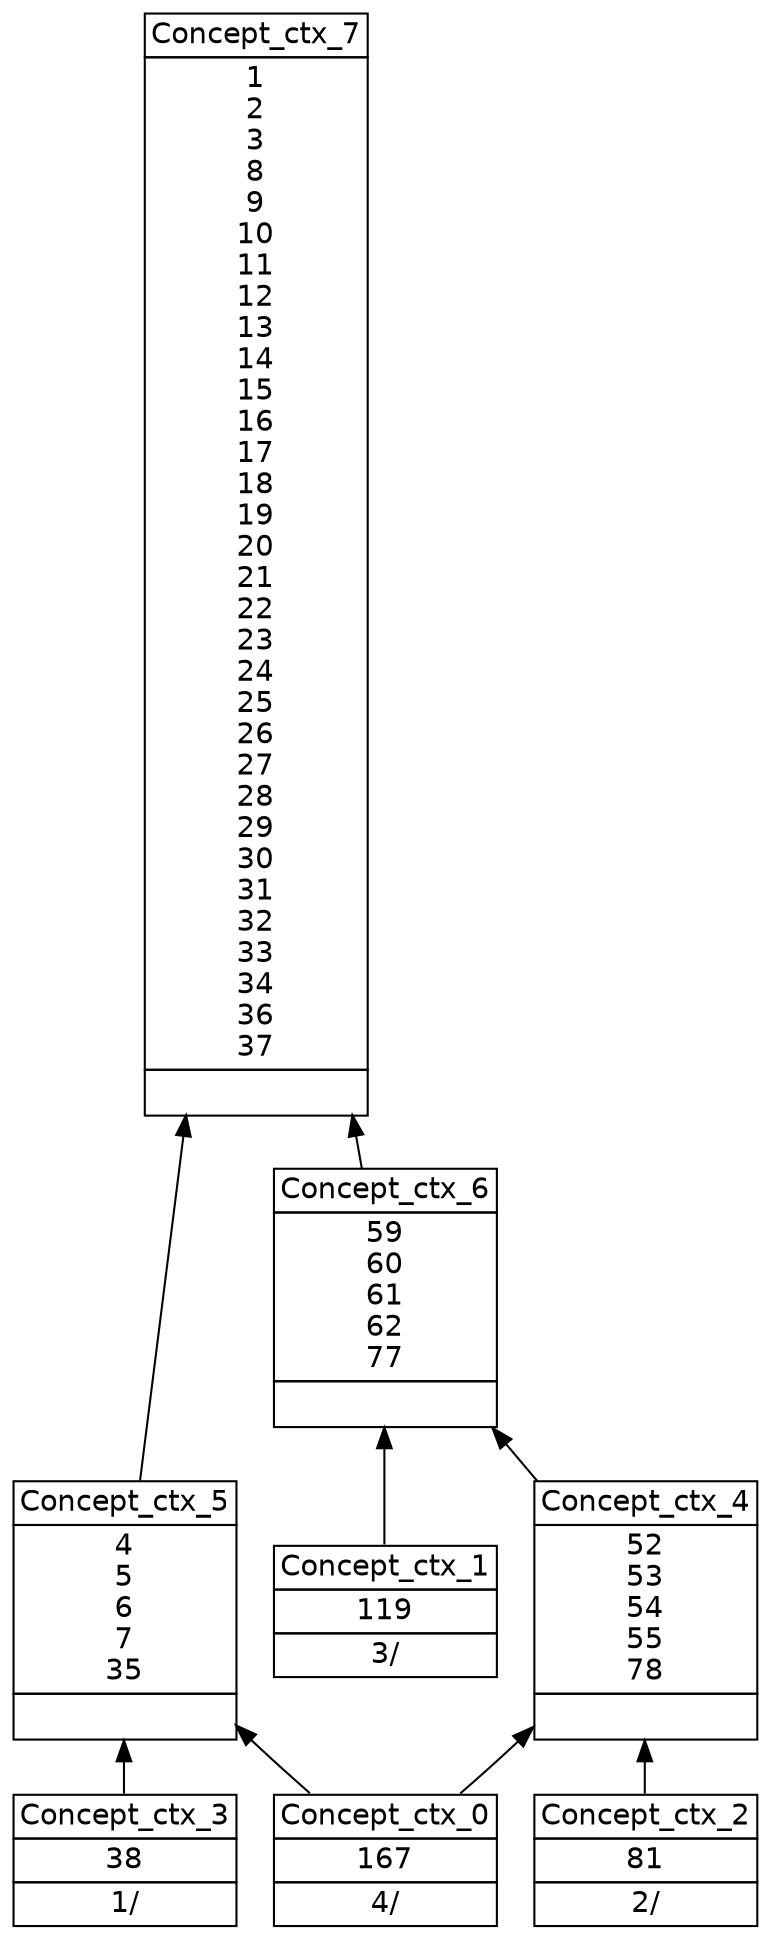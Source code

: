 digraph G { 
	rankdir=BT;
	margin=0;
	node [margin="0.03,0.03",fontname="DejaVu Sans"];
	ranksep=0.3;
	nodesep=0.2;
//graph[label="name:ctx,concept number:8,object number:4,attribute number:51"
2 [shape=none,label=<<table border="0" cellborder="1" cellspacing="0" port="p"><tr><td>Concept_ctx_3</td></tr><tr><td>38<br/></td></tr><tr><td>1/<br/></td></tr></table>>];
5 [shape=none,label=<<table border="0" cellborder="1" cellspacing="0" port="p"><tr><td>Concept_ctx_2</td></tr><tr><td>81<br/></td></tr><tr><td>2/<br/></td></tr></table>>];
6 [shape=none,label=<<table border="0" cellborder="1" cellspacing="0" port="p"><tr><td>Concept_ctx_1</td></tr><tr><td>119<br/></td></tr><tr><td>3/<br/></td></tr></table>>];
1 [shape=none,label=<<table border="0" cellborder="1" cellspacing="0" port="p"><tr><td>Concept_ctx_5</td></tr><tr><td>4<br/>5<br/>6<br/>7<br/>35<br/></td></tr><tr><td><br/></td></tr></table>>];
3 [shape=none,label=<<table border="0" cellborder="1" cellspacing="0" port="p"><tr><td>Concept_ctx_4</td></tr><tr><td>52<br/>53<br/>54<br/>55<br/>78<br/></td></tr><tr><td><br/></td></tr></table>>];
4 [shape=none,label=<<table border="0" cellborder="1" cellspacing="0" port="p"><tr><td>Concept_ctx_6</td></tr><tr><td>59<br/>60<br/>61<br/>62<br/>77<br/></td></tr><tr><td><br/></td></tr></table>>];
0 [shape=none,label=<<table border="0" cellborder="1" cellspacing="0" port="p"><tr><td>Concept_ctx_7</td></tr><tr><td>1<br/>2<br/>3<br/>8<br/>9<br/>10<br/>11<br/>12<br/>13<br/>14<br/>15<br/>16<br/>17<br/>18<br/>19<br/>20<br/>21<br/>22<br/>23<br/>24<br/>25<br/>26<br/>27<br/>28<br/>29<br/>30<br/>31<br/>32<br/>33<br/>34<br/>36<br/>37<br/></td></tr><tr><td><br/></td></tr></table>>];
7 [shape=none,label=<<table border="0" cellborder="1" cellspacing="0" port="p"><tr><td>Concept_ctx_0</td></tr><tr><td>167<br/></td></tr><tr><td>4/<br/></td></tr></table>>];
	2:p -> 1:p
	7:p -> 1:p
	5:p -> 3:p
	7:p -> 3:p
	3:p -> 4:p
	6:p -> 4:p
	1:p -> 0:p
	4:p -> 0:p
}